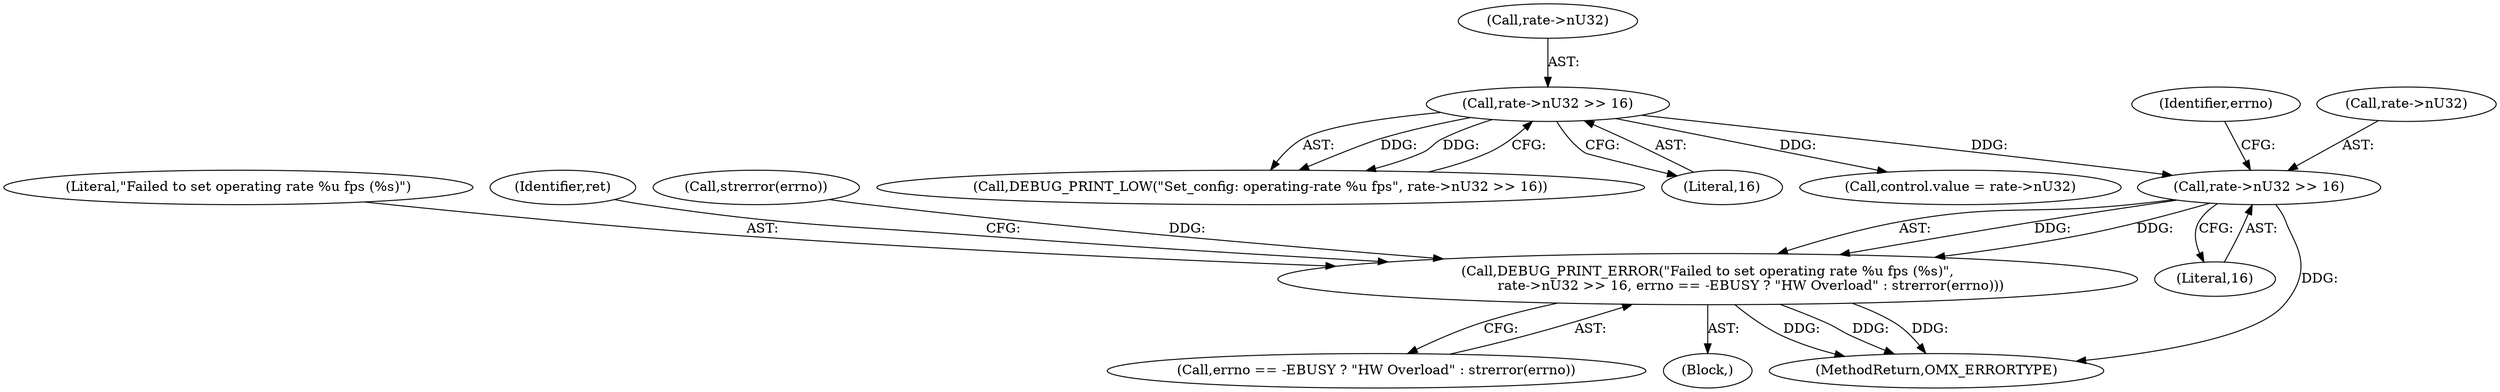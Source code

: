 digraph "0_Android_f22c2a0f0f9e030c240468d9d18b9297f001bcf0@pointer" {
"1000604" [label="(Call,rate->nU32 >> 16)"];
"1000566" [label="(Call,rate->nU32 >> 16)"];
"1000602" [label="(Call,DEBUG_PRINT_ERROR(\"Failed to set operating rate %u fps (%s)\",\n                    rate->nU32 >> 16, errno == -EBUSY ? \"HW Overload\" : strerror(errno)))"];
"1000611" [label="(Identifier,errno)"];
"1000608" [label="(Literal,16)"];
"1000564" [label="(Call,DEBUG_PRINT_LOW(\"Set_config: operating-rate %u fps\", rate->nU32 >> 16))"];
"1000603" [label="(Literal,\"Failed to set operating rate %u fps (%s)\")"];
"1000602" [label="(Call,DEBUG_PRINT_ERROR(\"Failed to set operating rate %u fps (%s)\",\n                    rate->nU32 >> 16, errno == -EBUSY ? \"HW Overload\" : strerror(errno)))"];
"1000566" [label="(Call,rate->nU32 >> 16)"];
"1000618" [label="(Identifier,ret)"];
"1000609" [label="(Call,errno == -EBUSY ? \"HW Overload\" : strerror(errno))"];
"1000570" [label="(Literal,16)"];
"1000592" [label="(Block,)"];
"1000567" [label="(Call,rate->nU32)"];
"1000577" [label="(Call,control.value = rate->nU32)"];
"1000621" [label="(MethodReturn,OMX_ERRORTYPE)"];
"1000604" [label="(Call,rate->nU32 >> 16)"];
"1000605" [label="(Call,rate->nU32)"];
"1000615" [label="(Call,strerror(errno))"];
"1000604" -> "1000602"  [label="AST: "];
"1000604" -> "1000608"  [label="CFG: "];
"1000605" -> "1000604"  [label="AST: "];
"1000608" -> "1000604"  [label="AST: "];
"1000611" -> "1000604"  [label="CFG: "];
"1000604" -> "1000621"  [label="DDG: "];
"1000604" -> "1000602"  [label="DDG: "];
"1000604" -> "1000602"  [label="DDG: "];
"1000566" -> "1000604"  [label="DDG: "];
"1000566" -> "1000564"  [label="AST: "];
"1000566" -> "1000570"  [label="CFG: "];
"1000567" -> "1000566"  [label="AST: "];
"1000570" -> "1000566"  [label="AST: "];
"1000564" -> "1000566"  [label="CFG: "];
"1000566" -> "1000564"  [label="DDG: "];
"1000566" -> "1000564"  [label="DDG: "];
"1000566" -> "1000577"  [label="DDG: "];
"1000602" -> "1000592"  [label="AST: "];
"1000602" -> "1000609"  [label="CFG: "];
"1000603" -> "1000602"  [label="AST: "];
"1000609" -> "1000602"  [label="AST: "];
"1000618" -> "1000602"  [label="CFG: "];
"1000602" -> "1000621"  [label="DDG: "];
"1000602" -> "1000621"  [label="DDG: "];
"1000602" -> "1000621"  [label="DDG: "];
"1000615" -> "1000602"  [label="DDG: "];
}
